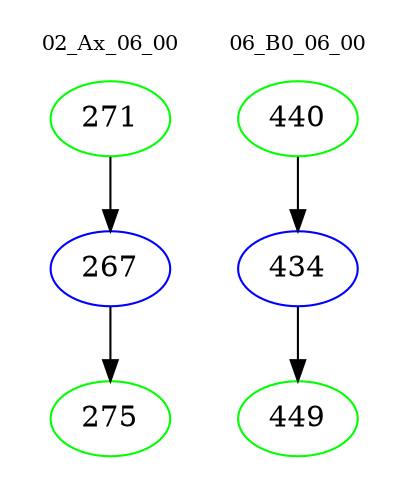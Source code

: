 digraph{
subgraph cluster_0 {
color = white
label = "02_Ax_06_00";
fontsize=10;
T0_271 [label="271", color="green"]
T0_271 -> T0_267 [color="black"]
T0_267 [label="267", color="blue"]
T0_267 -> T0_275 [color="black"]
T0_275 [label="275", color="green"]
}
subgraph cluster_1 {
color = white
label = "06_B0_06_00";
fontsize=10;
T1_440 [label="440", color="green"]
T1_440 -> T1_434 [color="black"]
T1_434 [label="434", color="blue"]
T1_434 -> T1_449 [color="black"]
T1_449 [label="449", color="green"]
}
}
